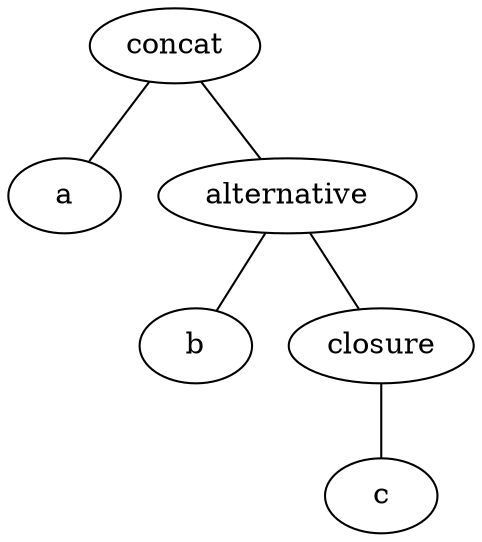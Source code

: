 graph Syntax_tree
{        
        concat -- a;
        alternative -- b;
        concat -- alternative -- closure -- c;
}